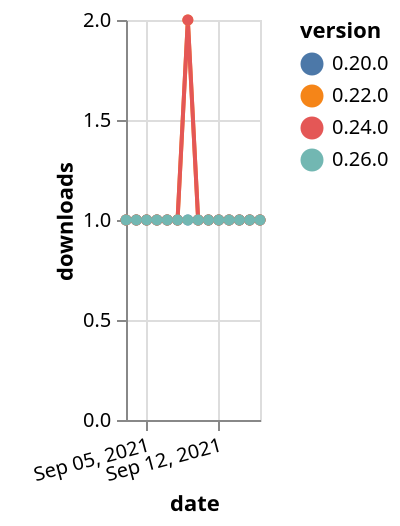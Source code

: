 {"$schema": "https://vega.github.io/schema/vega-lite/v5.json", "description": "A simple bar chart with embedded data.", "data": {"values": [{"date": "2021-09-03", "total": 231, "delta": 1, "version": "0.20.0"}, {"date": "2021-09-04", "total": 232, "delta": 1, "version": "0.20.0"}, {"date": "2021-09-05", "total": 233, "delta": 1, "version": "0.20.0"}, {"date": "2021-09-06", "total": 234, "delta": 1, "version": "0.20.0"}, {"date": "2021-09-07", "total": 235, "delta": 1, "version": "0.20.0"}, {"date": "2021-09-08", "total": 236, "delta": 1, "version": "0.20.0"}, {"date": "2021-09-09", "total": 237, "delta": 1, "version": "0.20.0"}, {"date": "2021-09-10", "total": 238, "delta": 1, "version": "0.20.0"}, {"date": "2021-09-11", "total": 239, "delta": 1, "version": "0.20.0"}, {"date": "2021-09-12", "total": 240, "delta": 1, "version": "0.20.0"}, {"date": "2021-09-13", "total": 241, "delta": 1, "version": "0.20.0"}, {"date": "2021-09-14", "total": 242, "delta": 1, "version": "0.20.0"}, {"date": "2021-09-15", "total": 243, "delta": 1, "version": "0.20.0"}, {"date": "2021-09-16", "total": 244, "delta": 1, "version": "0.20.0"}, {"date": "2021-09-03", "total": 183, "delta": 1, "version": "0.22.0"}, {"date": "2021-09-04", "total": 184, "delta": 1, "version": "0.22.0"}, {"date": "2021-09-05", "total": 185, "delta": 1, "version": "0.22.0"}, {"date": "2021-09-06", "total": 186, "delta": 1, "version": "0.22.0"}, {"date": "2021-09-07", "total": 187, "delta": 1, "version": "0.22.0"}, {"date": "2021-09-08", "total": 188, "delta": 1, "version": "0.22.0"}, {"date": "2021-09-09", "total": 190, "delta": 2, "version": "0.22.0"}, {"date": "2021-09-10", "total": 191, "delta": 1, "version": "0.22.0"}, {"date": "2021-09-11", "total": 192, "delta": 1, "version": "0.22.0"}, {"date": "2021-09-12", "total": 193, "delta": 1, "version": "0.22.0"}, {"date": "2021-09-13", "total": 194, "delta": 1, "version": "0.22.0"}, {"date": "2021-09-14", "total": 195, "delta": 1, "version": "0.22.0"}, {"date": "2021-09-15", "total": 196, "delta": 1, "version": "0.22.0"}, {"date": "2021-09-16", "total": 197, "delta": 1, "version": "0.22.0"}, {"date": "2021-09-03", "total": 170, "delta": 1, "version": "0.24.0"}, {"date": "2021-09-04", "total": 171, "delta": 1, "version": "0.24.0"}, {"date": "2021-09-05", "total": 172, "delta": 1, "version": "0.24.0"}, {"date": "2021-09-06", "total": 173, "delta": 1, "version": "0.24.0"}, {"date": "2021-09-07", "total": 174, "delta": 1, "version": "0.24.0"}, {"date": "2021-09-08", "total": 175, "delta": 1, "version": "0.24.0"}, {"date": "2021-09-09", "total": 177, "delta": 2, "version": "0.24.0"}, {"date": "2021-09-10", "total": 178, "delta": 1, "version": "0.24.0"}, {"date": "2021-09-11", "total": 179, "delta": 1, "version": "0.24.0"}, {"date": "2021-09-12", "total": 180, "delta": 1, "version": "0.24.0"}, {"date": "2021-09-13", "total": 181, "delta": 1, "version": "0.24.0"}, {"date": "2021-09-14", "total": 182, "delta": 1, "version": "0.24.0"}, {"date": "2021-09-15", "total": 183, "delta": 1, "version": "0.24.0"}, {"date": "2021-09-16", "total": 184, "delta": 1, "version": "0.24.0"}, {"date": "2021-09-03", "total": 149, "delta": 1, "version": "0.26.0"}, {"date": "2021-09-04", "total": 150, "delta": 1, "version": "0.26.0"}, {"date": "2021-09-05", "total": 151, "delta": 1, "version": "0.26.0"}, {"date": "2021-09-06", "total": 152, "delta": 1, "version": "0.26.0"}, {"date": "2021-09-07", "total": 153, "delta": 1, "version": "0.26.0"}, {"date": "2021-09-08", "total": 154, "delta": 1, "version": "0.26.0"}, {"date": "2021-09-09", "total": 155, "delta": 1, "version": "0.26.0"}, {"date": "2021-09-10", "total": 156, "delta": 1, "version": "0.26.0"}, {"date": "2021-09-11", "total": 157, "delta": 1, "version": "0.26.0"}, {"date": "2021-09-12", "total": 158, "delta": 1, "version": "0.26.0"}, {"date": "2021-09-13", "total": 159, "delta": 1, "version": "0.26.0"}, {"date": "2021-09-14", "total": 160, "delta": 1, "version": "0.26.0"}, {"date": "2021-09-15", "total": 161, "delta": 1, "version": "0.26.0"}, {"date": "2021-09-16", "total": 162, "delta": 1, "version": "0.26.0"}]}, "width": "container", "mark": {"type": "line", "point": {"filled": true}}, "encoding": {"x": {"field": "date", "type": "temporal", "timeUnit": "yearmonthdate", "title": "date", "axis": {"labelAngle": -15}}, "y": {"field": "delta", "type": "quantitative", "title": "downloads"}, "color": {"field": "version", "type": "nominal"}, "tooltip": {"field": "delta"}}}